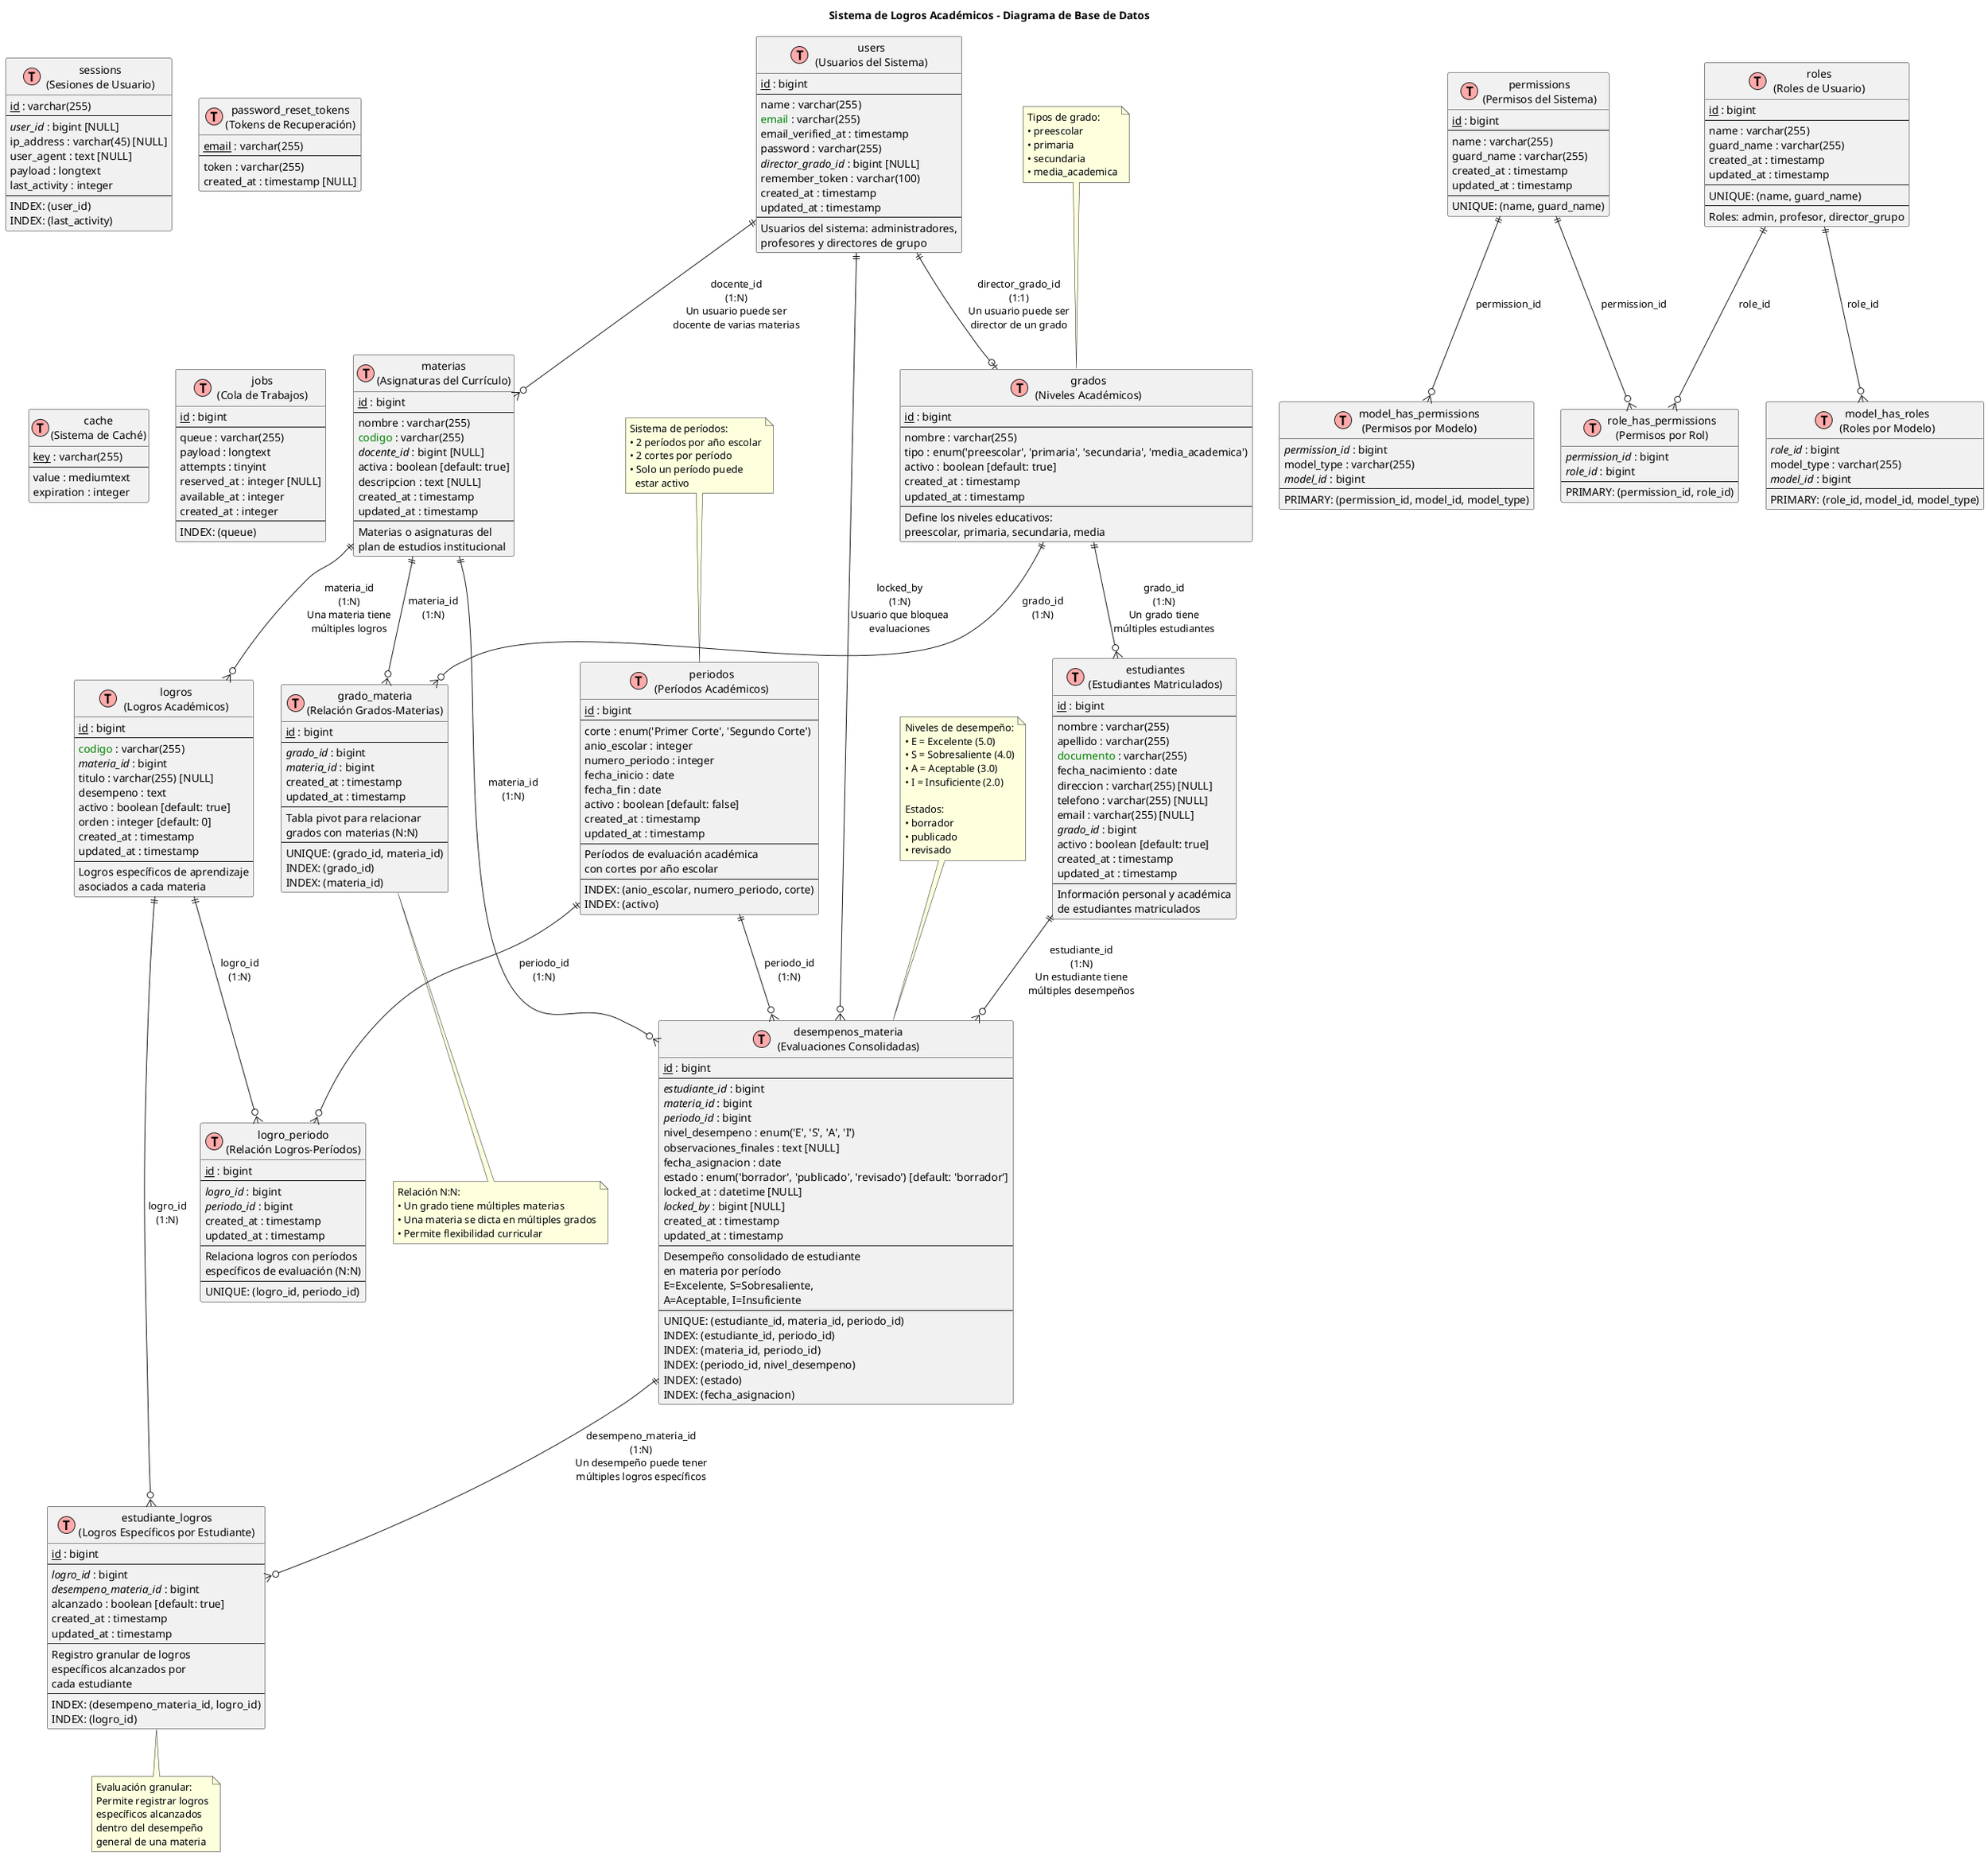 @startuml Database_Schema_Logros_Academicos

!define TABLE(name,desc) class name as "desc" << (T,#FFAAAA) >>
!define PK(x) <u>x</u>
!define FK(x) <i>x</i>
!define UK(x) <color:green>x</color>

title Sistema de Logros Académicos - Diagrama de Base de Datos

' ===============================================
' ENTIDADES PRINCIPALES DEL SISTEMA ACADÉMICO
' ===============================================

TABLE(users, "users\n(Usuarios del Sistema)") {
  PK(id) : bigint
  --
  name : varchar(255)
  UK(email) : varchar(255)
  email_verified_at : timestamp
  password : varchar(255)
  FK(director_grado_id) : bigint [NULL]
  remember_token : varchar(100)
  created_at : timestamp
  updated_at : timestamp
  --
  Usuarios del sistema: administradores,
  profesores y directores de grupo
}

TABLE(grados, "grados\n(Niveles Académicos)") {
  PK(id) : bigint
  --
  nombre : varchar(255)
  tipo : enum('preescolar', 'primaria', 'secundaria', 'media_academica')
  activo : boolean [default: true]
  created_at : timestamp
  updated_at : timestamp
  --
  Define los niveles educativos:
  preescolar, primaria, secundaria, media
}

TABLE(estudiantes, "estudiantes\n(Estudiantes Matriculados)") {
  PK(id) : bigint
  --
  nombre : varchar(255)
  apellido : varchar(255)
  UK(documento) : varchar(255)
  fecha_nacimiento : date
  direccion : varchar(255) [NULL]
  telefono : varchar(255) [NULL]
  email : varchar(255) [NULL]
  FK(grado_id) : bigint
  activo : boolean [default: true]
  created_at : timestamp
  updated_at : timestamp
  --
  Información personal y académica
  de estudiantes matriculados
}

TABLE(materias, "materias\n(Asignaturas del Currículo)") {
  PK(id) : bigint
  --
  nombre : varchar(255)
  UK(codigo) : varchar(255)
  FK(docente_id) : bigint [NULL]
  activa : boolean [default: true]
  descripcion : text [NULL]
  created_at : timestamp
  updated_at : timestamp
  --
  Materias o asignaturas del
  plan de estudios institucional
}

TABLE(periodos, "periodos\n(Períodos Académicos)") {
  PK(id) : bigint
  --
  corte : enum('Primer Corte', 'Segundo Corte')
  anio_escolar : integer
  numero_periodo : integer
  fecha_inicio : date
  fecha_fin : date
  activo : boolean [default: false]
  created_at : timestamp
  updated_at : timestamp
  --
  Períodos de evaluación académica
  con cortes por año escolar
  --
  INDEX: (anio_escolar, numero_periodo, corte)
  INDEX: (activo)
}

TABLE(logros, "logros\n(Logros Académicos)") {
  PK(id) : bigint
  --
  UK(codigo) : varchar(255)
  FK(materia_id) : bigint
  titulo : varchar(255) [NULL]
  desempeno : text
  activo : boolean [default: true]
  orden : integer [default: 0]
  created_at : timestamp
  updated_at : timestamp
  --
  Logros específicos de aprendizaje
  asociados a cada materia
}

' ===============================================
' TABLAS DE RELACIÓN (MANY-TO-MANY)
' ===============================================

TABLE(grado_materia, "grado_materia\n(Relación Grados-Materias)") {
  PK(id) : bigint
  --
  FK(grado_id) : bigint
  FK(materia_id) : bigint
  created_at : timestamp
  updated_at : timestamp
  --
  Tabla pivot para relacionar
  grados con materias (N:N)
  --
  UNIQUE: (grado_id, materia_id)
  INDEX: (grado_id)
  INDEX: (materia_id)
}

TABLE(logro_periodo, "logro_periodo\n(Relación Logros-Períodos)") {
  PK(id) : bigint
  --
  FK(logro_id) : bigint
  FK(periodo_id) : bigint
  created_at : timestamp
  updated_at : timestamp
  --
  Relaciona logros con períodos
  específicos de evaluación (N:N)
  --
  UNIQUE: (logro_id, periodo_id)
}

' ===============================================
' TABLAS DE EVALUACIÓN Y DESEMPEÑO
' ===============================================

TABLE(desempenos_materia, "desempenos_materia\n(Evaluaciones Consolidadas)") {
  PK(id) : bigint
  --
  FK(estudiante_id) : bigint
  FK(materia_id) : bigint
  FK(periodo_id) : bigint
  nivel_desempeno : enum('E', 'S', 'A', 'I')
  observaciones_finales : text [NULL]
  fecha_asignacion : date
  estado : enum('borrador', 'publicado', 'revisado') [default: 'borrador']
  locked_at : datetime [NULL]
  FK(locked_by) : bigint [NULL]
  created_at : timestamp
  updated_at : timestamp
  --
  Desempeño consolidado de estudiante
  en materia por período
  E=Excelente, S=Sobresaliente,
  A=Aceptable, I=Insuficiente
  --
  UNIQUE: (estudiante_id, materia_id, periodo_id)
  INDEX: (estudiante_id, periodo_id)
  INDEX: (materia_id, periodo_id)
  INDEX: (periodo_id, nivel_desempeno)
  INDEX: (estado)
  INDEX: (fecha_asignacion)
}

TABLE(estudiante_logros, "estudiante_logros\n(Logros Específicos por Estudiante)") {
  PK(id) : bigint
  --
  FK(logro_id) : bigint
  FK(desempeno_materia_id) : bigint
  alcanzado : boolean [default: true]
  created_at : timestamp
  updated_at : timestamp
  --
  Registro granular de logros
  específicos alcanzados por
  cada estudiante
  --
  INDEX: (desempeno_materia_id, logro_id)
  INDEX: (logro_id)
}

' ===============================================
' SISTEMA DE PERMISOS (SPATIE PERMISSION)
' ===============================================

TABLE(permissions, "permissions\n(Permisos del Sistema)") {
  PK(id) : bigint
  --
  name : varchar(255)
  guard_name : varchar(255)
  created_at : timestamp
  updated_at : timestamp
  --
  UNIQUE: (name, guard_name)
}

TABLE(roles, "roles\n(Roles de Usuario)") {
  PK(id) : bigint
  --
  name : varchar(255)
  guard_name : varchar(255)
  created_at : timestamp
  updated_at : timestamp
  --
  UNIQUE: (name, guard_name)
  --
  Roles: admin, profesor, director_grupo
}

TABLE(model_has_permissions, "model_has_permissions\n(Permisos por Modelo)") {
  FK(permission_id) : bigint
  model_type : varchar(255)
  FK(model_id) : bigint
  --
  PRIMARY: (permission_id, model_id, model_type)
}

TABLE(model_has_roles, "model_has_roles\n(Roles por Modelo)") {
  FK(role_id) : bigint
  model_type : varchar(255)
  FK(model_id) : bigint
  --
  PRIMARY: (role_id, model_id, model_type)
}

TABLE(role_has_permissions, "role_has_permissions\n(Permisos por Rol)") {
  FK(permission_id) : bigint
  FK(role_id) : bigint
  --
  PRIMARY: (permission_id, role_id)
}

' ===============================================
' TABLAS AUXILIARES DE LARAVEL
' ===============================================

TABLE(sessions, "sessions\n(Sesiones de Usuario)") {
  PK(id) : varchar(255)
  --
  FK(user_id) : bigint [NULL]
  ip_address : varchar(45) [NULL]
  user_agent : text [NULL]
  payload : longtext
  last_activity : integer
  --
  INDEX: (user_id)
  INDEX: (last_activity)
}

TABLE(password_reset_tokens, "password_reset_tokens\n(Tokens de Recuperación)") {
  PK(email) : varchar(255)
  --
  token : varchar(255)
  created_at : timestamp [NULL]
}

TABLE(cache, "cache\n(Sistema de Caché)") {
  PK(key) : varchar(255)
  --
  value : mediumtext
  expiration : integer
}

TABLE(jobs, "jobs\n(Cola de Trabajos)") {
  PK(id) : bigint
  --
  queue : varchar(255)
  payload : longtext
  attempts : tinyint
  reserved_at : integer [NULL]
  available_at : integer
  created_at : integer
  --
  INDEX: (queue)
}

' ===============================================
' RELACIONES ENTRE ENTIDADES
' ===============================================

' Relaciones de Users
users ||--o{ materias : "docente_id\n(1:N)\nUn usuario puede ser\ndocente de varias materias"
users ||--o| grados : "director_grado_id\n(1:1)\nUn usuario puede ser\ndirector de un grado"

' Relaciones de Grados
grados ||--o{ estudiantes : "grado_id\n(1:N)\nUn grado tiene\nmúltiples estudiantes"
grados ||--o{ grado_materia : "grado_id\n(1:N)"

' Relaciones de Materias
materias ||--o{ logros : "materia_id\n(1:N)\nUna materia tiene\nmúltiples logros"
materias ||--o{ grado_materia : "materia_id\n(1:N)"
materias ||--o{ desempenos_materia : "materia_id\n(1:N)"

' Relaciones de Estudiantes
estudiantes ||--o{ desempenos_materia : "estudiante_id\n(1:N)\nUn estudiante tiene\nmúltiples desempeños"

' Relaciones de Períodos
periodos ||--o{ desempenos_materia : "periodo_id\n(1:N)"
periodos ||--o{ logro_periodo : "periodo_id\n(1:N)"

' Relaciones de Logros
logros ||--o{ estudiante_logros : "logro_id\n(1:N)"
logros ||--o{ logro_periodo : "logro_id\n(1:N)"

' Relaciones de Desempeños
desempenos_materia ||--o{ estudiante_logros : "desempeno_materia_id\n(1:N)\nUn desempeño puede tener\nmúltiples logros específicos"

' Relaciones del Sistema de Permisos
permissions ||--o{ model_has_permissions : "permission_id"
permissions ||--o{ role_has_permissions : "permission_id"
roles ||--o{ model_has_roles : "role_id"
roles ||--o{ role_has_permissions : "role_id"

' Relaciones con Users para locks
users ||--o{ desempenos_materia : "locked_by\n(1:N)\nUsuario que bloquea\nevaluaciones"

' ===============================================
' NOTAS EXPLICATIVAS
' ===============================================

note top of grados : Tipos de grado:\n• preescolar\n• primaria\n• secundaria\n• media_academica

note top of desempenos_materia : Niveles de desempeño:\n• E = Excelente (5.0)\n• S = Sobresaliente (4.0)\n• A = Aceptable (3.0)\n• I = Insuficiente (2.0)\n\nEstados:\n• borrador\n• publicado\n• revisado

note top of periodos : Sistema de períodos:\n• 2 períodos por año escolar\n• 2 cortes por período\n• Solo un período puede\n  estar activo

note bottom of estudiante_logros : Evaluación granular:\nPermite registrar logros\nespecíficos alcanzados\ndentro del desempeño\ngeneral de una materia

note bottom of grado_materia : Relación N:N:\n• Un grado tiene múltiples materias\n• Una materia se dicta en múltiples grados\n• Permite flexibilidad curricular

@enduml
